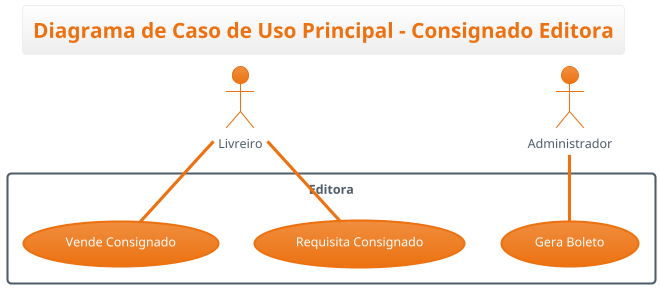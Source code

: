 @startuml ConsignadoEditora
Title: Diagrama de Caso de Uso Principal - Consignado Editora
!theme aws-orange
' left to right direction

actor Livreiro
actor Administrador

rectangle "Editora" {
    Livreiro -- (Requisita Consignado)
    Livreiro -- (Vende Consignado)
    ' Usuario -- (Atualizar Perfil)
    Administrador -- (Gera Boleto)
    ' Administrador -- (Visualizar Relatórios)
    ' (Gerenciar Usuários) .> (Realizar Login) : <<include>>
}

@enduml